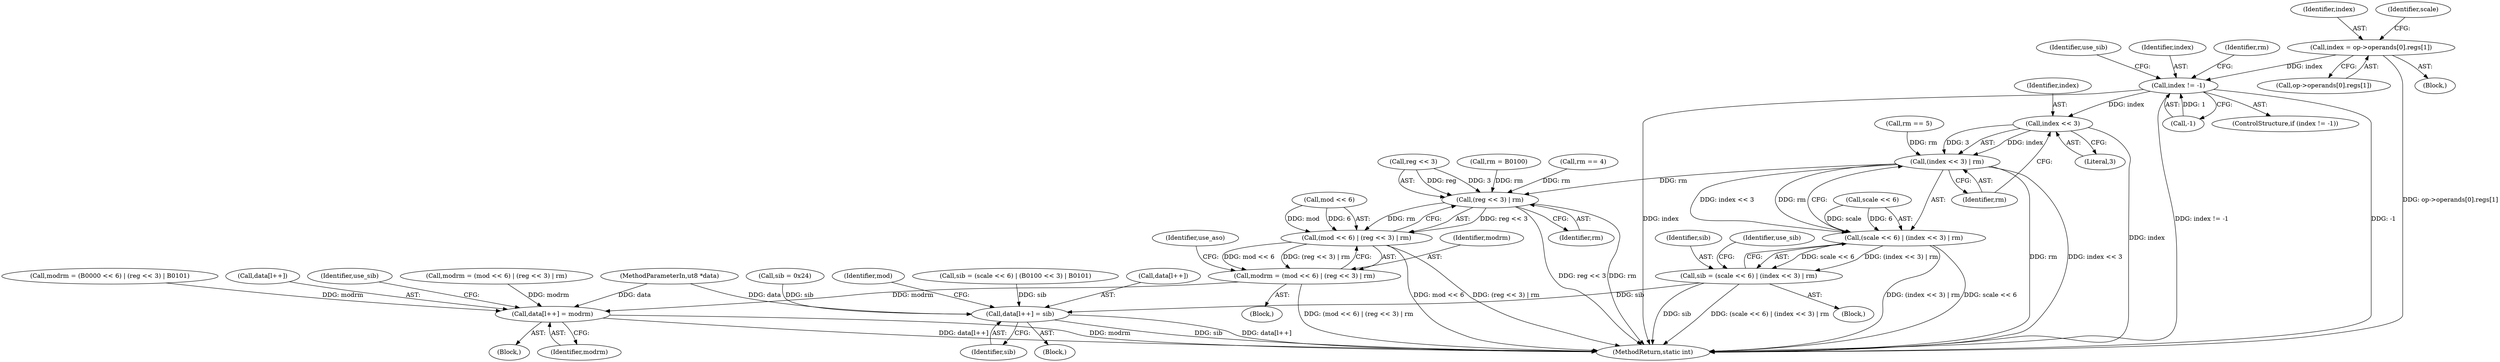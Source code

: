 digraph "0_radare2_f17bfd9f1da05f30f23a4dd05e9d2363e1406948@API" {
"1001006" [label="(Call,index = op->operands[0].regs[1])"];
"1001031" [label="(Call,index != -1)"];
"1001046" [label="(Call,index << 3)"];
"1001045" [label="(Call,(index << 3) | rm)"];
"1001041" [label="(Call,(scale << 6) | (index << 3) | rm)"];
"1001039" [label="(Call,sib = (scale << 6) | (index << 3) | rm)"];
"1001148" [label="(Call,data[l++] = sib)"];
"1001101" [label="(Call,(reg << 3) | rm)"];
"1001097" [label="(Call,(mod << 6) | (reg << 3) | rm)"];
"1001095" [label="(Call,modrm = (mod << 6) | (reg << 3) | rm)"];
"1001139" [label="(Call,data[l++] = modrm)"];
"1001047" [label="(Identifier,index)"];
"1001037" [label="(Identifier,use_sib)"];
"1001140" [label="(Call,data[l++])"];
"1001065" [label="(Call,rm = B0100)"];
"1003216" [label="(MethodReturn,static int)"];
"1001006" [label="(Call,index = op->operands[0].regs[1])"];
"1000961" [label="(Block,)"];
"1001059" [label="(Call,sib = 0x24)"];
"1001033" [label="(Call,-1)"];
"1001147" [label="(Block,)"];
"1001007" [label="(Identifier,index)"];
"1001098" [label="(Call,mod << 6)"];
"1001105" [label="(Identifier,rm)"];
"1001144" [label="(Identifier,modrm)"];
"1001096" [label="(Identifier,modrm)"];
"1001071" [label="(Call,modrm = (B0000 << 6) | (reg << 3) | B0101)"];
"1001032" [label="(Identifier,index)"];
"1000104" [label="(MethodParameterIn,ut8 *data)"];
"1001040" [label="(Identifier,sib)"];
"1001094" [label="(Block,)"];
"1001146" [label="(Identifier,use_sib)"];
"1001156" [label="(Identifier,mod)"];
"1000995" [label="(Call,rm == 5)"];
"1000949" [label="(Call,modrm = (mod << 6) | (reg << 3) | rm)"];
"1001045" [label="(Call,(index << 3) | rm)"];
"1001008" [label="(Call,op->operands[0].regs[1])"];
"1001052" [label="(Call,rm == 4)"];
"1001049" [label="(Identifier,rm)"];
"1001101" [label="(Call,(reg << 3) | rm)"];
"1001139" [label="(Call,data[l++] = modrm)"];
"1001039" [label="(Call,sib = (scale << 6) | (index << 3) | rm)"];
"1000506" [label="(Block,)"];
"1001097" [label="(Call,(mod << 6) | (reg << 3) | rm)"];
"1001048" [label="(Literal,3)"];
"1001019" [label="(Identifier,scale)"];
"1001041" [label="(Call,(scale << 6) | (index << 3) | rm)"];
"1001082" [label="(Call,sib = (scale << 6) | (B0100 << 3) | B0101)"];
"1001031" [label="(Call,index != -1)"];
"1001030" [label="(ControlStructure,if (index != -1))"];
"1001063" [label="(Identifier,use_sib)"];
"1001107" [label="(Identifier,use_aso)"];
"1001153" [label="(Identifier,sib)"];
"1001035" [label="(Block,)"];
"1001102" [label="(Call,reg << 3)"];
"1001148" [label="(Call,data[l++] = sib)"];
"1001149" [label="(Call,data[l++])"];
"1001042" [label="(Call,scale << 6)"];
"1001046" [label="(Call,index << 3)"];
"1001053" [label="(Identifier,rm)"];
"1001095" [label="(Call,modrm = (mod << 6) | (reg << 3) | rm)"];
"1001006" -> "1000961"  [label="AST: "];
"1001006" -> "1001008"  [label="CFG: "];
"1001007" -> "1001006"  [label="AST: "];
"1001008" -> "1001006"  [label="AST: "];
"1001019" -> "1001006"  [label="CFG: "];
"1001006" -> "1003216"  [label="DDG: op->operands[0].regs[1]"];
"1001006" -> "1001031"  [label="DDG: index"];
"1001031" -> "1001030"  [label="AST: "];
"1001031" -> "1001033"  [label="CFG: "];
"1001032" -> "1001031"  [label="AST: "];
"1001033" -> "1001031"  [label="AST: "];
"1001037" -> "1001031"  [label="CFG: "];
"1001053" -> "1001031"  [label="CFG: "];
"1001031" -> "1003216"  [label="DDG: -1"];
"1001031" -> "1003216"  [label="DDG: index"];
"1001031" -> "1003216"  [label="DDG: index != -1"];
"1001033" -> "1001031"  [label="DDG: 1"];
"1001031" -> "1001046"  [label="DDG: index"];
"1001046" -> "1001045"  [label="AST: "];
"1001046" -> "1001048"  [label="CFG: "];
"1001047" -> "1001046"  [label="AST: "];
"1001048" -> "1001046"  [label="AST: "];
"1001049" -> "1001046"  [label="CFG: "];
"1001046" -> "1003216"  [label="DDG: index"];
"1001046" -> "1001045"  [label="DDG: index"];
"1001046" -> "1001045"  [label="DDG: 3"];
"1001045" -> "1001041"  [label="AST: "];
"1001045" -> "1001049"  [label="CFG: "];
"1001049" -> "1001045"  [label="AST: "];
"1001041" -> "1001045"  [label="CFG: "];
"1001045" -> "1003216"  [label="DDG: rm"];
"1001045" -> "1003216"  [label="DDG: index << 3"];
"1001045" -> "1001041"  [label="DDG: index << 3"];
"1001045" -> "1001041"  [label="DDG: rm"];
"1000995" -> "1001045"  [label="DDG: rm"];
"1001045" -> "1001101"  [label="DDG: rm"];
"1001041" -> "1001039"  [label="AST: "];
"1001042" -> "1001041"  [label="AST: "];
"1001039" -> "1001041"  [label="CFG: "];
"1001041" -> "1003216"  [label="DDG: (index << 3) | rm"];
"1001041" -> "1003216"  [label="DDG: scale << 6"];
"1001041" -> "1001039"  [label="DDG: scale << 6"];
"1001041" -> "1001039"  [label="DDG: (index << 3) | rm"];
"1001042" -> "1001041"  [label="DDG: scale"];
"1001042" -> "1001041"  [label="DDG: 6"];
"1001039" -> "1001035"  [label="AST: "];
"1001040" -> "1001039"  [label="AST: "];
"1001063" -> "1001039"  [label="CFG: "];
"1001039" -> "1003216"  [label="DDG: (scale << 6) | (index << 3) | rm"];
"1001039" -> "1003216"  [label="DDG: sib"];
"1001039" -> "1001148"  [label="DDG: sib"];
"1001148" -> "1001147"  [label="AST: "];
"1001148" -> "1001153"  [label="CFG: "];
"1001149" -> "1001148"  [label="AST: "];
"1001153" -> "1001148"  [label="AST: "];
"1001156" -> "1001148"  [label="CFG: "];
"1001148" -> "1003216"  [label="DDG: sib"];
"1001148" -> "1003216"  [label="DDG: data[l++]"];
"1001059" -> "1001148"  [label="DDG: sib"];
"1001082" -> "1001148"  [label="DDG: sib"];
"1000104" -> "1001148"  [label="DDG: data"];
"1001101" -> "1001097"  [label="AST: "];
"1001101" -> "1001105"  [label="CFG: "];
"1001102" -> "1001101"  [label="AST: "];
"1001105" -> "1001101"  [label="AST: "];
"1001097" -> "1001101"  [label="CFG: "];
"1001101" -> "1003216"  [label="DDG: rm"];
"1001101" -> "1003216"  [label="DDG: reg << 3"];
"1001101" -> "1001097"  [label="DDG: reg << 3"];
"1001101" -> "1001097"  [label="DDG: rm"];
"1001102" -> "1001101"  [label="DDG: reg"];
"1001102" -> "1001101"  [label="DDG: 3"];
"1001065" -> "1001101"  [label="DDG: rm"];
"1001052" -> "1001101"  [label="DDG: rm"];
"1001097" -> "1001095"  [label="AST: "];
"1001098" -> "1001097"  [label="AST: "];
"1001095" -> "1001097"  [label="CFG: "];
"1001097" -> "1003216"  [label="DDG: mod << 6"];
"1001097" -> "1003216"  [label="DDG: (reg << 3) | rm"];
"1001097" -> "1001095"  [label="DDG: mod << 6"];
"1001097" -> "1001095"  [label="DDG: (reg << 3) | rm"];
"1001098" -> "1001097"  [label="DDG: mod"];
"1001098" -> "1001097"  [label="DDG: 6"];
"1001095" -> "1001094"  [label="AST: "];
"1001096" -> "1001095"  [label="AST: "];
"1001107" -> "1001095"  [label="CFG: "];
"1001095" -> "1003216"  [label="DDG: (mod << 6) | (reg << 3) | rm"];
"1001095" -> "1001139"  [label="DDG: modrm"];
"1001139" -> "1000506"  [label="AST: "];
"1001139" -> "1001144"  [label="CFG: "];
"1001140" -> "1001139"  [label="AST: "];
"1001144" -> "1001139"  [label="AST: "];
"1001146" -> "1001139"  [label="CFG: "];
"1001139" -> "1003216"  [label="DDG: data[l++]"];
"1001139" -> "1003216"  [label="DDG: modrm"];
"1000949" -> "1001139"  [label="DDG: modrm"];
"1001071" -> "1001139"  [label="DDG: modrm"];
"1000104" -> "1001139"  [label="DDG: data"];
}
